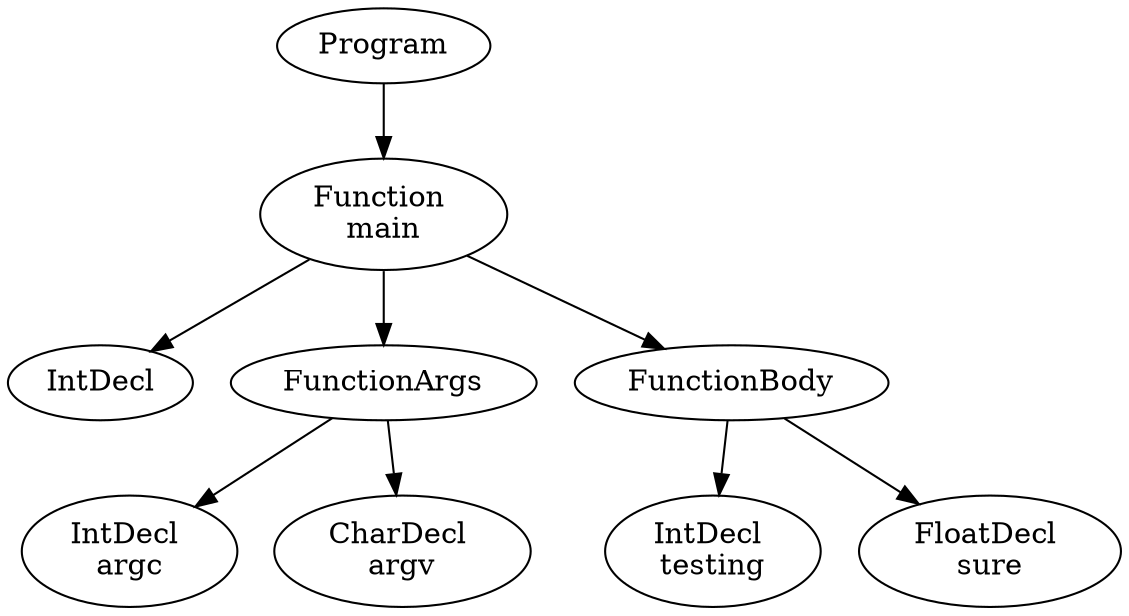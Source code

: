 digraph AST {
1 [label="Program"];
2 [label="Function \nmain"];
3 [label="IntDecl"];
4 [label="FunctionArgs"];
5 [label="IntDecl \nargc"];
6 [label="CharDecl \nargv"];
4 -> 5;
4 -> 6;
7 [label="FunctionBody"];
8 [label="IntDecl \ntesting"];
9 [label="FloatDecl \nsure"];
7 -> 8;
7 -> 9;
2 -> 3;
2 -> 4;
2 -> 7;
1 -> 2;
}
